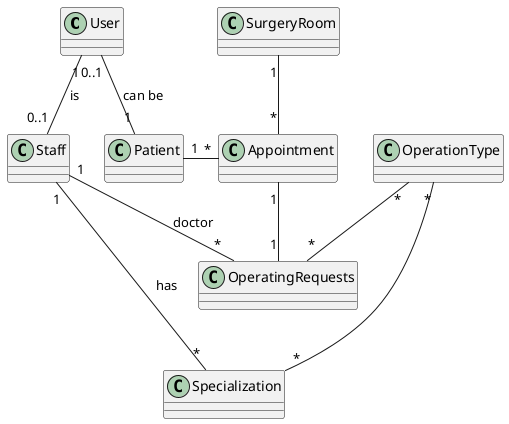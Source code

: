 @startuml   
    class User{}

    class Patient{}

    class Staff{}
    
    class Appointment{}

    class SurgeryRoom{}

    class OperatingRequests{}

    class OperationType{}


    User "0..1" -- "1" Patient : can be
    
    User "1" -- "0..1" Staff : is

    Staff "1" -- "*" OperatingRequests : doctor
    Appointment "1" -- "1" OperatingRequests

    SurgeryRoom "1" -- "*" Appointment

    Staff "1" --- "*" Specialization : has
    OperationType "*" -- "*" Specialization
   OperationType "*" -- "*" OperatingRequests
    
    Patient "1" - "*" Appointment



    
    @enduml